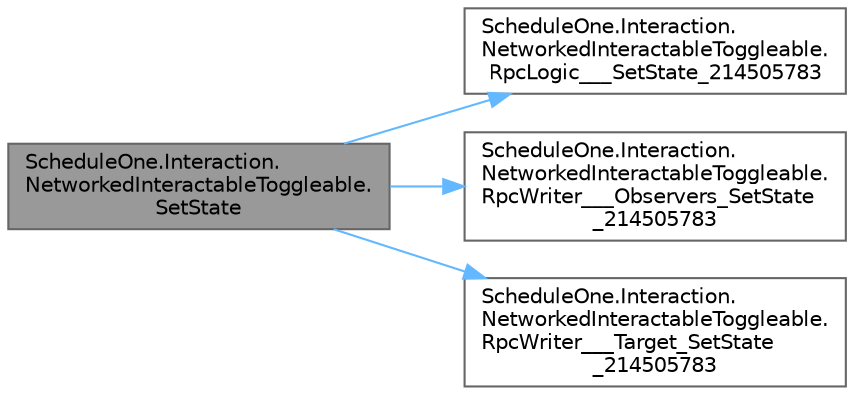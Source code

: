 digraph "ScheduleOne.Interaction.NetworkedInteractableToggleable.SetState"
{
 // LATEX_PDF_SIZE
  bgcolor="transparent";
  edge [fontname=Helvetica,fontsize=10,labelfontname=Helvetica,labelfontsize=10];
  node [fontname=Helvetica,fontsize=10,shape=box,height=0.2,width=0.4];
  rankdir="LR";
  Node1 [id="Node000001",label="ScheduleOne.Interaction.\lNetworkedInteractableToggleable.\lSetState",height=0.2,width=0.4,color="gray40", fillcolor="grey60", style="filled", fontcolor="black",tooltip=" "];
  Node1 -> Node2 [id="edge1_Node000001_Node000002",color="steelblue1",style="solid",tooltip=" "];
  Node2 [id="Node000002",label="ScheduleOne.Interaction.\lNetworkedInteractableToggleable.\lRpcLogic___SetState_214505783",height=0.2,width=0.4,color="grey40", fillcolor="white", style="filled",URL="$class_schedule_one_1_1_interaction_1_1_networked_interactable_toggleable.html#ab96cb35bb3ecad5b9131f8ec85e5b9fb",tooltip=" "];
  Node1 -> Node3 [id="edge2_Node000001_Node000003",color="steelblue1",style="solid",tooltip=" "];
  Node3 [id="Node000003",label="ScheduleOne.Interaction.\lNetworkedInteractableToggleable.\lRpcWriter___Observers_SetState\l_214505783",height=0.2,width=0.4,color="grey40", fillcolor="white", style="filled",URL="$class_schedule_one_1_1_interaction_1_1_networked_interactable_toggleable.html#a5f7fcd0a20d7d6acad928b620e15408b",tooltip=" "];
  Node1 -> Node4 [id="edge3_Node000001_Node000004",color="steelblue1",style="solid",tooltip=" "];
  Node4 [id="Node000004",label="ScheduleOne.Interaction.\lNetworkedInteractableToggleable.\lRpcWriter___Target_SetState\l_214505783",height=0.2,width=0.4,color="grey40", fillcolor="white", style="filled",URL="$class_schedule_one_1_1_interaction_1_1_networked_interactable_toggleable.html#a6b2609460b8003a49abda512d6af3cab",tooltip=" "];
}
